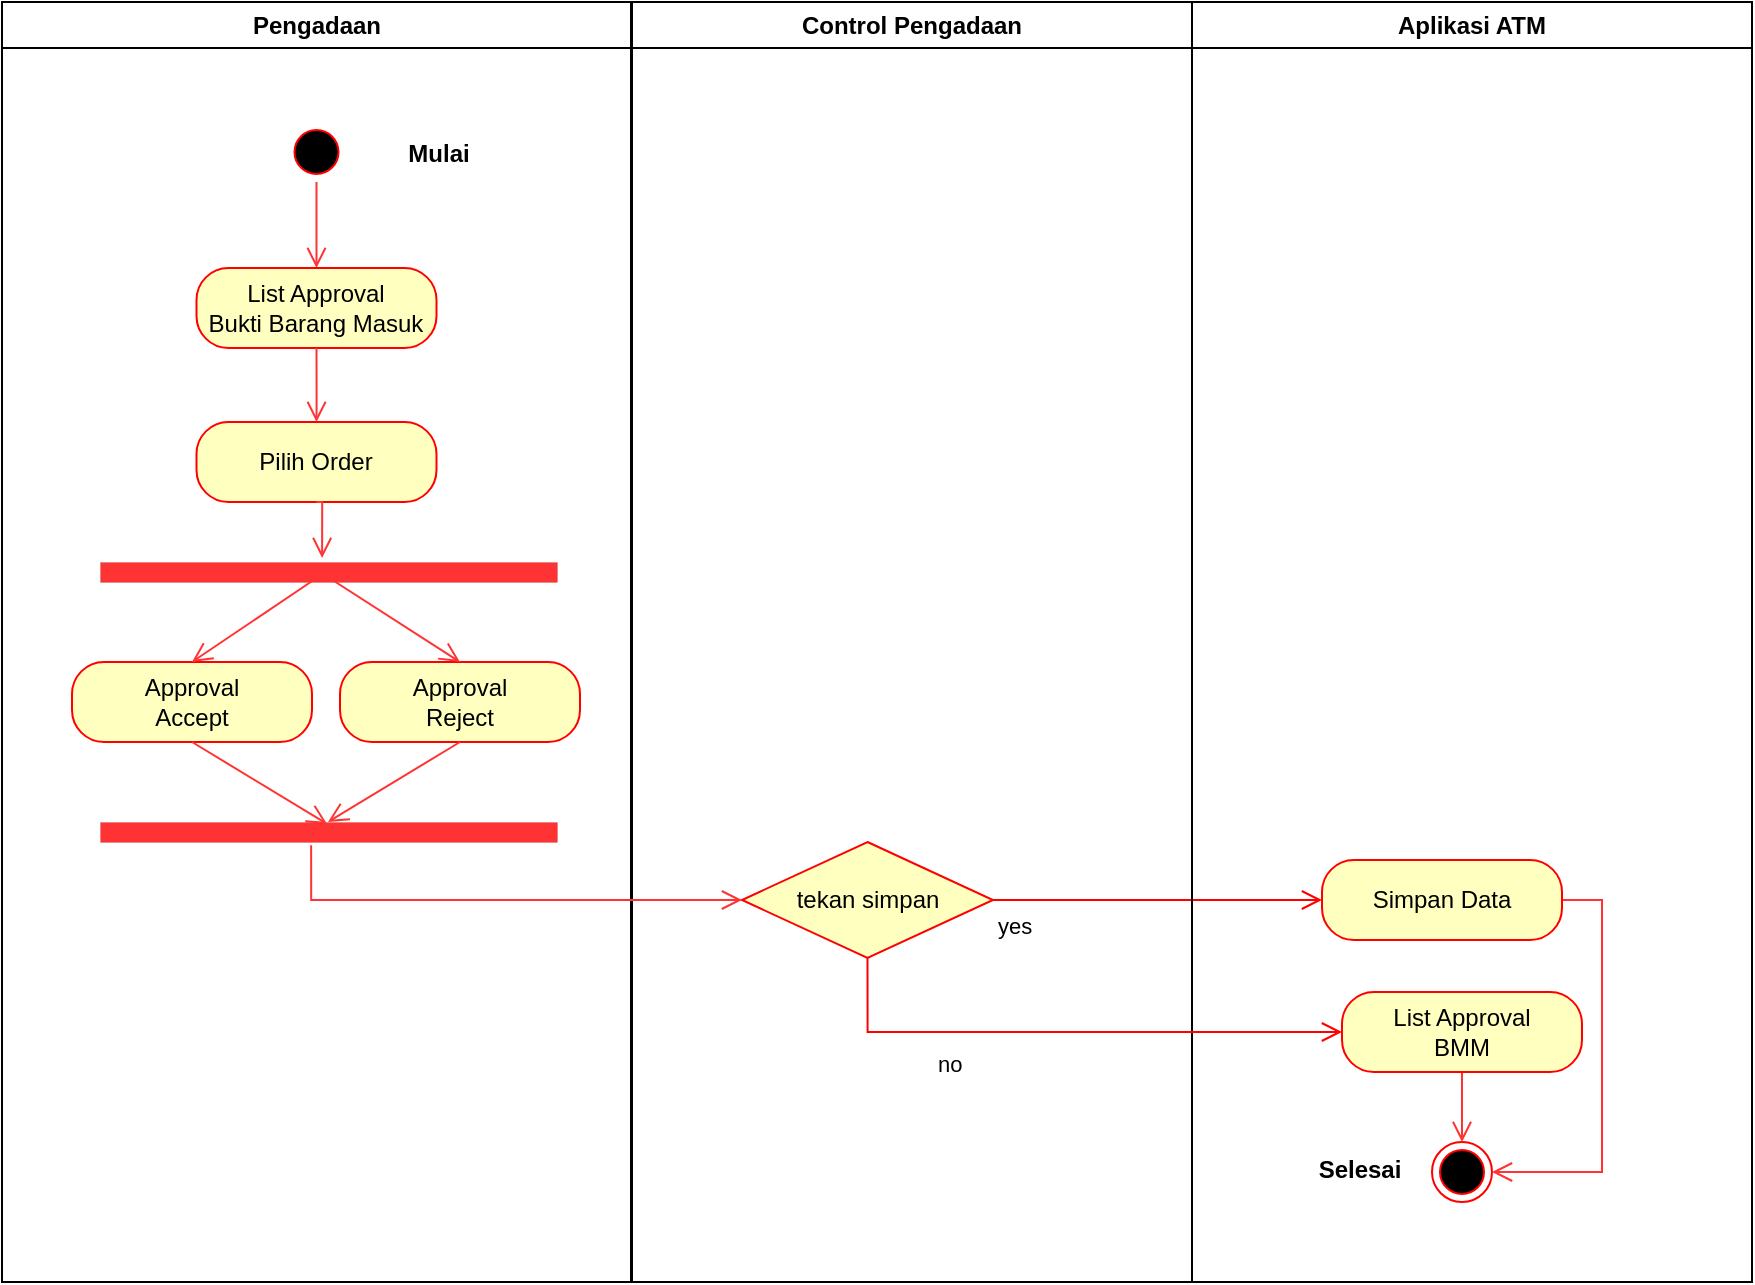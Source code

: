 <mxfile version="20.5.3" type="device"><diagram id="jb4wqCqKGLvkVm9NdSym" name="Page-1"><mxGraphModel dx="868" dy="425" grid="1" gridSize="10" guides="1" tooltips="1" connect="1" arrows="1" fold="1" page="1" pageScale="1" pageWidth="827" pageHeight="1169" math="0" shadow="0"><root><mxCell id="0"/><mxCell id="1" parent="0"/><mxCell id="azGbLzmIyX_LSjekZu7v-1" value="Pengadaan" style="swimlane;whiteSpace=wrap" parent="1" vertex="1"><mxGeometry x="150" y="70" width="314.5" height="640" as="geometry"/></mxCell><mxCell id="azGbLzmIyX_LSjekZu7v-2" style="edgeStyle=orthogonalEdgeStyle;rounded=0;orthogonalLoop=1;jettySize=auto;html=1;exitX=0.5;exitY=1;exitDx=0;exitDy=0;strokeColor=#FF3333;strokeWidth=1;endArrow=open;endFill=0;endSize=8;entryX=0.5;entryY=0;entryDx=0;entryDy=0;" parent="azGbLzmIyX_LSjekZu7v-1" source="azGbLzmIyX_LSjekZu7v-3" target="SY8MBqAp4JJwhJN5MTKs-2" edge="1"><mxGeometry relative="1" as="geometry"><Array as="points"/><mxPoint x="157" y="150" as="targetPoint"/></mxGeometry></mxCell><mxCell id="azGbLzmIyX_LSjekZu7v-3" value="" style="ellipse;shape=startState;fillColor=#000000;strokeColor=#ff0000;" parent="azGbLzmIyX_LSjekZu7v-1" vertex="1"><mxGeometry x="142.25" y="60" width="30" height="30" as="geometry"/></mxCell><mxCell id="azGbLzmIyX_LSjekZu7v-4" value="Mulai" style="text;align=center;fontStyle=1;verticalAlign=middle;spacingLeft=3;spacingRight=3;strokeColor=none;rotatable=0;points=[[0,0.5],[1,0.5]];portConstraint=eastwest;" parent="azGbLzmIyX_LSjekZu7v-1" vertex="1"><mxGeometry x="178.5" y="62" width="80" height="26" as="geometry"/></mxCell><mxCell id="azGbLzmIyX_LSjekZu7v-5" value="Approval&lt;br&gt;Reject" style="rounded=1;whiteSpace=wrap;html=1;arcSize=40;fontColor=#000000;fillColor=#ffffc0;strokeColor=#ff0000;" parent="azGbLzmIyX_LSjekZu7v-1" vertex="1"><mxGeometry x="169" y="330" width="120" height="40" as="geometry"/></mxCell><mxCell id="azGbLzmIyX_LSjekZu7v-6" value="Approval&lt;br&gt;Accept" style="rounded=1;whiteSpace=wrap;html=1;arcSize=40;fontColor=#000000;fillColor=#ffffc0;strokeColor=#ff0000;" parent="azGbLzmIyX_LSjekZu7v-1" vertex="1"><mxGeometry x="35" y="330" width="120" height="40" as="geometry"/></mxCell><mxCell id="azGbLzmIyX_LSjekZu7v-7" style="edgeStyle=orthogonalEdgeStyle;rounded=0;orthogonalLoop=1;jettySize=auto;html=1;exitX=0.5;exitY=1;exitDx=0;exitDy=0;strokeColor=#FF3333;strokeWidth=1;endArrow=open;endFill=0;endSize=8;" parent="azGbLzmIyX_LSjekZu7v-1" source="azGbLzmIyX_LSjekZu7v-6" target="azGbLzmIyX_LSjekZu7v-6" edge="1"><mxGeometry relative="1" as="geometry"/></mxCell><mxCell id="azGbLzmIyX_LSjekZu7v-8" value="" style="html=1;points=[];perimeter=orthogonalPerimeter;fillColor=#FF3333;strokeWidth=0;direction=south;" parent="azGbLzmIyX_LSjekZu7v-1" vertex="1"><mxGeometry x="49" y="280" width="228.5" height="10" as="geometry"/></mxCell><mxCell id="azGbLzmIyX_LSjekZu7v-9" value="" style="endArrow=open;endFill=1;endSize=8;html=1;rounded=0;strokeColor=#FF3333;strokeWidth=1;exitX=0.924;exitY=0.534;exitDx=0;exitDy=0;exitPerimeter=0;entryX=0.5;entryY=0;entryDx=0;entryDy=0;" parent="azGbLzmIyX_LSjekZu7v-1" source="azGbLzmIyX_LSjekZu7v-8" target="azGbLzmIyX_LSjekZu7v-6" edge="1"><mxGeometry width="160" relative="1" as="geometry"><mxPoint x="89" y="350" as="sourcePoint"/><mxPoint x="123.43" y="297.5" as="targetPoint"/></mxGeometry></mxCell><mxCell id="azGbLzmIyX_LSjekZu7v-43" value="" style="html=1;points=[];perimeter=orthogonalPerimeter;fillColor=#FF3333;strokeWidth=0;direction=south;" parent="azGbLzmIyX_LSjekZu7v-1" vertex="1"><mxGeometry x="49" y="410" width="228.5" height="10" as="geometry"/></mxCell><mxCell id="azGbLzmIyX_LSjekZu7v-44" value="" style="endArrow=open;endFill=1;endSize=8;html=1;rounded=0;strokeColor=#FF3333;strokeWidth=1;entryX=0.5;entryY=0;entryDx=0;entryDy=0;" parent="azGbLzmIyX_LSjekZu7v-1" target="azGbLzmIyX_LSjekZu7v-5" edge="1"><mxGeometry width="160" relative="1" as="geometry"><mxPoint x="159" y="285" as="sourcePoint"/><mxPoint x="105" y="340" as="targetPoint"/></mxGeometry></mxCell><mxCell id="azGbLzmIyX_LSjekZu7v-45" value="" style="endArrow=open;endFill=1;endSize=8;html=1;rounded=0;strokeColor=#FF3333;strokeWidth=1;exitX=0.5;exitY=1;exitDx=0;exitDy=0;entryX=0.1;entryY=0.503;entryDx=0;entryDy=0;entryPerimeter=0;" parent="azGbLzmIyX_LSjekZu7v-1" source="azGbLzmIyX_LSjekZu7v-6" target="azGbLzmIyX_LSjekZu7v-43" edge="1"><mxGeometry width="160" relative="1" as="geometry"><mxPoint x="165.481" y="299.24" as="sourcePoint"/><mxPoint x="105" y="340" as="targetPoint"/></mxGeometry></mxCell><mxCell id="azGbLzmIyX_LSjekZu7v-46" value="" style="endArrow=open;endFill=1;endSize=8;html=1;rounded=0;strokeColor=#FF3333;strokeWidth=1;exitX=0.5;exitY=1;exitDx=0;exitDy=0;" parent="azGbLzmIyX_LSjekZu7v-1" source="azGbLzmIyX_LSjekZu7v-5" edge="1"><mxGeometry width="160" relative="1" as="geometry"><mxPoint x="105" y="380" as="sourcePoint"/><mxPoint x="163" y="410" as="targetPoint"/></mxGeometry></mxCell><mxCell id="SY8MBqAp4JJwhJN5MTKs-2" value="List Approval&lt;br&gt;Bukti Barang Masuk" style="rounded=1;whiteSpace=wrap;html=1;arcSize=40;fontColor=#000000;fillColor=#ffffc0;strokeColor=#ff0000;" vertex="1" parent="azGbLzmIyX_LSjekZu7v-1"><mxGeometry x="97.25" y="133" width="120" height="40" as="geometry"/></mxCell><mxCell id="SY8MBqAp4JJwhJN5MTKs-1" value="Pilih Order" style="rounded=1;whiteSpace=wrap;html=1;arcSize=40;fontColor=#000000;fillColor=#ffffc0;strokeColor=#ff0000;" vertex="1" parent="azGbLzmIyX_LSjekZu7v-1"><mxGeometry x="97.25" y="210" width="120" height="40" as="geometry"/></mxCell><mxCell id="SY8MBqAp4JJwhJN5MTKs-4" style="edgeStyle=orthogonalEdgeStyle;rounded=0;orthogonalLoop=1;jettySize=auto;html=1;exitX=0.5;exitY=1;exitDx=0;exitDy=0;strokeColor=#FF3333;strokeWidth=1;endArrow=open;endFill=0;endSize=8;entryX=0.5;entryY=0;entryDx=0;entryDy=0;" edge="1" parent="azGbLzmIyX_LSjekZu7v-1" source="SY8MBqAp4JJwhJN5MTKs-2" target="SY8MBqAp4JJwhJN5MTKs-1"><mxGeometry relative="1" as="geometry"><Array as="points"><mxPoint x="157" y="200"/><mxPoint x="157" y="200"/></Array><mxPoint x="167" y="160" as="targetPoint"/><mxPoint x="167.25" y="100" as="sourcePoint"/></mxGeometry></mxCell><mxCell id="SY8MBqAp4JJwhJN5MTKs-5" style="edgeStyle=orthogonalEdgeStyle;rounded=0;orthogonalLoop=1;jettySize=auto;html=1;exitX=0.5;exitY=1;exitDx=0;exitDy=0;strokeColor=#FF3333;strokeWidth=1;endArrow=open;endFill=0;endSize=8;entryX=-0.2;entryY=0.514;entryDx=0;entryDy=0;entryPerimeter=0;" edge="1" parent="azGbLzmIyX_LSjekZu7v-1" source="SY8MBqAp4JJwhJN5MTKs-1" target="azGbLzmIyX_LSjekZu7v-8"><mxGeometry relative="1" as="geometry"><Array as="points"><mxPoint x="160" y="250"/></Array><mxPoint x="167.25" y="220" as="targetPoint"/><mxPoint x="167.25" y="183" as="sourcePoint"/></mxGeometry></mxCell><mxCell id="azGbLzmIyX_LSjekZu7v-16" value="Control Pengadaan" style="swimlane;whiteSpace=wrap" parent="1" vertex="1"><mxGeometry x="465" y="70" width="280" height="640" as="geometry"/></mxCell><mxCell id="azGbLzmIyX_LSjekZu7v-17" value="tekan simpan" style="rhombus;whiteSpace=wrap;html=1;fillColor=#ffffc0;strokeColor=#ff0000;strokeWidth=1;" parent="azGbLzmIyX_LSjekZu7v-16" vertex="1"><mxGeometry x="55" y="420" width="125.5" height="58" as="geometry"/></mxCell><mxCell id="azGbLzmIyX_LSjekZu7v-18" value="yes" style="edgeStyle=orthogonalEdgeStyle;html=1;align=left;verticalAlign=top;endArrow=open;endSize=8;strokeColor=#ff0000;rounded=0;exitX=1;exitY=0.5;exitDx=0;exitDy=0;entryX=0;entryY=0.5;entryDx=0;entryDy=0;" parent="1" source="azGbLzmIyX_LSjekZu7v-17" target="azGbLzmIyX_LSjekZu7v-23" edge="1"><mxGeometry x="-1" relative="1" as="geometry"><mxPoint x="800" y="659" as="targetPoint"/></mxGeometry></mxCell><mxCell id="azGbLzmIyX_LSjekZu7v-19" value="Aplikasi ATM" style="swimlane;whiteSpace=wrap" parent="1" vertex="1"><mxGeometry x="745" y="70" width="280" height="640" as="geometry"/></mxCell><mxCell id="azGbLzmIyX_LSjekZu7v-20" value="" style="ellipse;html=1;shape=endState;fillColor=#000000;strokeColor=#ff0000;strokeWidth=1;" parent="azGbLzmIyX_LSjekZu7v-19" vertex="1"><mxGeometry x="120" y="570" width="30" height="30" as="geometry"/></mxCell><mxCell id="azGbLzmIyX_LSjekZu7v-21" value="Selesai" style="text;align=center;fontStyle=1;verticalAlign=middle;spacingLeft=3;spacingRight=3;strokeColor=none;rotatable=0;points=[[0,0.5],[1,0.5]];portConstraint=eastwest;" parent="azGbLzmIyX_LSjekZu7v-19" vertex="1"><mxGeometry x="44" y="570" width="80" height="26" as="geometry"/></mxCell><mxCell id="azGbLzmIyX_LSjekZu7v-22" style="edgeStyle=orthogonalEdgeStyle;rounded=0;orthogonalLoop=1;jettySize=auto;html=1;exitX=1;exitY=0.5;exitDx=0;exitDy=0;entryX=1;entryY=0.5;entryDx=0;entryDy=0;strokeColor=#FF3333;strokeWidth=1;endArrow=open;endFill=0;endSize=8;" parent="azGbLzmIyX_LSjekZu7v-19" source="azGbLzmIyX_LSjekZu7v-23" target="azGbLzmIyX_LSjekZu7v-20" edge="1"><mxGeometry relative="1" as="geometry"/></mxCell><mxCell id="azGbLzmIyX_LSjekZu7v-23" value="Simpan Data" style="rounded=1;whiteSpace=wrap;html=1;arcSize=40;fontColor=#000000;fillColor=#ffffc0;strokeColor=#ff0000;strokeWidth=1;" parent="azGbLzmIyX_LSjekZu7v-19" vertex="1"><mxGeometry x="65" y="429" width="120" height="40" as="geometry"/></mxCell><mxCell id="azGbLzmIyX_LSjekZu7v-24" style="edgeStyle=orthogonalEdgeStyle;rounded=0;orthogonalLoop=1;jettySize=auto;html=1;exitX=0.5;exitY=1;exitDx=0;exitDy=0;entryX=0.5;entryY=0;entryDx=0;entryDy=0;strokeColor=#FF3333;strokeWidth=1;endArrow=open;endFill=0;endSize=8;" parent="azGbLzmIyX_LSjekZu7v-19" source="azGbLzmIyX_LSjekZu7v-25" target="azGbLzmIyX_LSjekZu7v-20" edge="1"><mxGeometry relative="1" as="geometry"/></mxCell><mxCell id="azGbLzmIyX_LSjekZu7v-25" value="List Approval&lt;br&gt;BMM" style="rounded=1;whiteSpace=wrap;html=1;arcSize=40;fontColor=#000000;fillColor=#ffffc0;strokeColor=#ff0000;strokeWidth=1;" parent="azGbLzmIyX_LSjekZu7v-19" vertex="1"><mxGeometry x="75" y="495" width="120" height="40" as="geometry"/></mxCell><mxCell id="azGbLzmIyX_LSjekZu7v-29" style="edgeStyle=orthogonalEdgeStyle;rounded=0;orthogonalLoop=1;jettySize=auto;html=1;entryX=0;entryY=0.5;entryDx=0;entryDy=0;strokeColor=#FF3333;strokeWidth=1;endArrow=open;endFill=0;endSize=8;exitX=1.167;exitY=0.538;exitDx=0;exitDy=0;exitPerimeter=0;" parent="1" source="azGbLzmIyX_LSjekZu7v-43" target="azGbLzmIyX_LSjekZu7v-17" edge="1"><mxGeometry relative="1" as="geometry"><mxPoint x="456.33" y="421.316" as="sourcePoint"/><Array as="points"><mxPoint x="305" y="519"/></Array></mxGeometry></mxCell><mxCell id="azGbLzmIyX_LSjekZu7v-40" value="no" style="edgeStyle=orthogonalEdgeStyle;html=1;align=left;verticalAlign=bottom;endArrow=open;endSize=8;strokeColor=#ff0000;rounded=0;strokeWidth=1;exitX=0.5;exitY=1;exitDx=0;exitDy=0;entryX=0;entryY=0.5;entryDx=0;entryDy=0;" parent="1" source="azGbLzmIyX_LSjekZu7v-17" target="azGbLzmIyX_LSjekZu7v-25" edge="1"><mxGeometry x="-0.489" y="-25" relative="1" as="geometry"><mxPoint x="605" y="545" as="targetPoint"/><mxPoint x="625" y="525" as="sourcePoint"/><mxPoint as="offset"/></mxGeometry></mxCell></root></mxGraphModel></diagram></mxfile>
